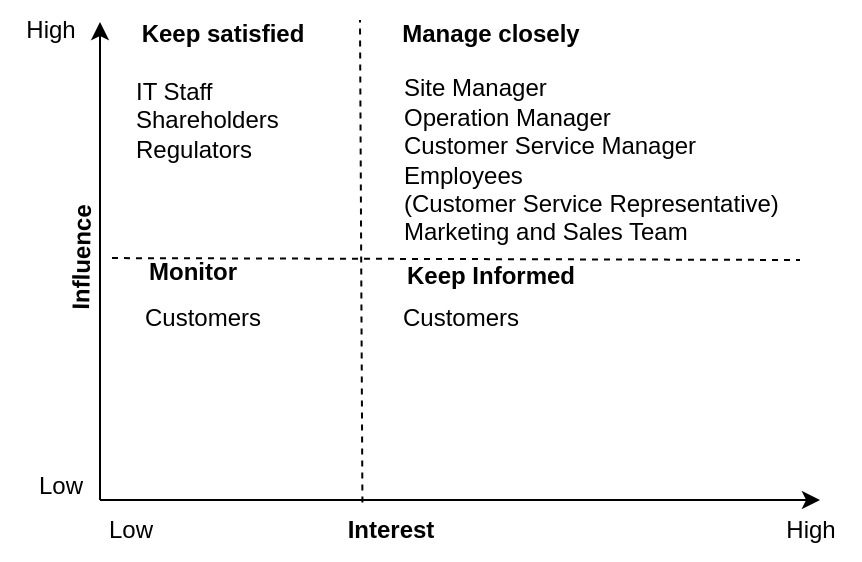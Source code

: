 <mxfile version="24.4.13" type="device">
  <diagram name="Page-1" id="kJ2xqM4SIBbB31kYpJTl">
    <mxGraphModel dx="1276" dy="548" grid="1" gridSize="10" guides="1" tooltips="1" connect="1" arrows="1" fold="1" page="1" pageScale="1" pageWidth="1169" pageHeight="827" math="0" shadow="0">
      <root>
        <mxCell id="0" />
        <mxCell id="1" parent="0" />
        <mxCell id="H6stgWZFqscWRAf2NZui-47" value="" style="endArrow=classic;html=1;rounded=0;" edge="1" parent="1">
          <mxGeometry width="50" height="50" relative="1" as="geometry">
            <mxPoint x="290" y="440" as="sourcePoint" />
            <mxPoint x="290" y="201" as="targetPoint" />
          </mxGeometry>
        </mxCell>
        <mxCell id="H6stgWZFqscWRAf2NZui-48" value="" style="endArrow=classic;html=1;rounded=0;" edge="1" parent="1">
          <mxGeometry width="50" height="50" relative="1" as="geometry">
            <mxPoint x="290" y="440" as="sourcePoint" />
            <mxPoint x="650" y="440" as="targetPoint" />
          </mxGeometry>
        </mxCell>
        <mxCell id="H6stgWZFqscWRAf2NZui-49" value="High" style="text;html=1;align=center;verticalAlign=middle;resizable=0;points=[];autosize=1;strokeColor=none;fillColor=none;" vertex="1" parent="1">
          <mxGeometry x="240" y="190" width="50" height="30" as="geometry" />
        </mxCell>
        <mxCell id="H6stgWZFqscWRAf2NZui-50" value="High" style="text;html=1;align=center;verticalAlign=middle;resizable=0;points=[];autosize=1;strokeColor=none;fillColor=none;" vertex="1" parent="1">
          <mxGeometry x="620" y="440" width="50" height="30" as="geometry" />
        </mxCell>
        <mxCell id="H6stgWZFqscWRAf2NZui-51" value="Low" style="text;html=1;align=center;verticalAlign=middle;resizable=0;points=[];autosize=1;strokeColor=none;fillColor=none;" vertex="1" parent="1">
          <mxGeometry x="245" y="418" width="50" height="30" as="geometry" />
        </mxCell>
        <mxCell id="H6stgWZFqscWRAf2NZui-52" value="Low" style="text;html=1;align=center;verticalAlign=middle;resizable=0;points=[];autosize=1;strokeColor=none;fillColor=none;" vertex="1" parent="1">
          <mxGeometry x="280" y="440" width="50" height="30" as="geometry" />
        </mxCell>
        <mxCell id="H6stgWZFqscWRAf2NZui-53" value="&lt;b&gt;Influence&lt;/b&gt;" style="text;html=1;align=center;verticalAlign=middle;resizable=0;points=[];autosize=1;strokeColor=none;fillColor=none;rotation=-89;" vertex="1" parent="1">
          <mxGeometry x="241" y="304" width="80" height="30" as="geometry" />
        </mxCell>
        <mxCell id="H6stgWZFqscWRAf2NZui-54" value="&lt;b&gt;Interest&lt;/b&gt;" style="text;html=1;align=center;verticalAlign=middle;resizable=0;points=[];autosize=1;strokeColor=none;fillColor=none;" vertex="1" parent="1">
          <mxGeometry x="400" y="440" width="70" height="30" as="geometry" />
        </mxCell>
        <mxCell id="H6stgWZFqscWRAf2NZui-56" value="&lt;b&gt;&lt;font style=&quot;font-size: 12px;&quot;&gt;Keep satisfied&lt;/font&gt;&lt;/b&gt;" style="text;html=1;align=center;verticalAlign=middle;resizable=0;points=[];autosize=1;strokeColor=none;fillColor=none;" vertex="1" parent="1">
          <mxGeometry x="301" y="192" width="100" height="30" as="geometry" />
        </mxCell>
        <mxCell id="H6stgWZFqscWRAf2NZui-57" value="&lt;b&gt;&lt;font style=&quot;font-size: 12px;&quot;&gt;Manage closely&lt;/font&gt;&lt;/b&gt;" style="text;html=1;align=center;verticalAlign=middle;resizable=0;points=[];autosize=1;strokeColor=none;fillColor=none;" vertex="1" parent="1">
          <mxGeometry x="430" y="192" width="110" height="30" as="geometry" />
        </mxCell>
        <mxCell id="H6stgWZFqscWRAf2NZui-58" value="&lt;div&gt;IT Staff&lt;/div&gt;&lt;div&gt;Shareholders&lt;/div&gt;&lt;div&gt;Regulators&lt;/div&gt;" style="text;html=1;align=left;verticalAlign=middle;resizable=0;points=[];autosize=1;strokeColor=none;fillColor=none;" vertex="1" parent="1">
          <mxGeometry x="306" y="220" width="90" height="60" as="geometry" />
        </mxCell>
        <mxCell id="H6stgWZFqscWRAf2NZui-59" value="Site Manager&lt;div&gt;Operation Manager&lt;/div&gt;&lt;div&gt;Customer Service Manager&lt;/div&gt;&lt;div&gt;Employees&amp;nbsp;&lt;/div&gt;&lt;div&gt;(Customer Service Representative)&lt;/div&gt;&lt;div&gt;Marketing and Sales Team&lt;/div&gt;" style="text;html=1;align=left;verticalAlign=middle;resizable=0;points=[];autosize=1;strokeColor=none;fillColor=none;" vertex="1" parent="1">
          <mxGeometry x="440" y="220" width="210" height="100" as="geometry" />
        </mxCell>
        <mxCell id="H6stgWZFqscWRAf2NZui-60" value="" style="endArrow=none;dashed=1;html=1;rounded=0;" edge="1" parent="1" source="H6stgWZFqscWRAf2NZui-53">
          <mxGeometry width="50" height="50" relative="1" as="geometry">
            <mxPoint x="320" y="320" as="sourcePoint" />
            <mxPoint x="640" y="320" as="targetPoint" />
          </mxGeometry>
        </mxCell>
        <mxCell id="H6stgWZFqscWRAf2NZui-61" value="" style="endArrow=none;dashed=1;html=1;rounded=0;exitX=0.303;exitY=0.04;exitDx=0;exitDy=0;exitPerimeter=0;" edge="1" parent="1" source="H6stgWZFqscWRAf2NZui-54">
          <mxGeometry width="50" height="50" relative="1" as="geometry">
            <mxPoint x="560" y="380" as="sourcePoint" />
            <mxPoint x="420" y="200" as="targetPoint" />
          </mxGeometry>
        </mxCell>
        <mxCell id="H6stgWZFqscWRAf2NZui-62" value="&lt;b&gt;Monitor&lt;/b&gt;&lt;div&gt;&lt;br&gt;&lt;/div&gt;" style="text;html=1;align=center;verticalAlign=middle;resizable=0;points=[];autosize=1;strokeColor=none;fillColor=none;" vertex="1" parent="1">
          <mxGeometry x="301" y="313" width="70" height="40" as="geometry" />
        </mxCell>
        <mxCell id="H6stgWZFqscWRAf2NZui-63" value="&lt;b&gt;Keep Informed&lt;/b&gt;" style="text;html=1;align=center;verticalAlign=middle;resizable=0;points=[];autosize=1;strokeColor=none;fillColor=none;" vertex="1" parent="1">
          <mxGeometry x="430" y="313" width="110" height="30" as="geometry" />
        </mxCell>
        <mxCell id="H6stgWZFqscWRAf2NZui-66" value="Customers" style="text;html=1;align=center;verticalAlign=middle;resizable=0;points=[];autosize=1;strokeColor=none;fillColor=none;" vertex="1" parent="1">
          <mxGeometry x="301" y="334" width="80" height="30" as="geometry" />
        </mxCell>
        <mxCell id="H6stgWZFqscWRAf2NZui-67" value="Customers" style="text;html=1;align=center;verticalAlign=middle;resizable=0;points=[];autosize=1;strokeColor=none;fillColor=none;" vertex="1" parent="1">
          <mxGeometry x="430" y="334" width="80" height="30" as="geometry" />
        </mxCell>
      </root>
    </mxGraphModel>
  </diagram>
</mxfile>
